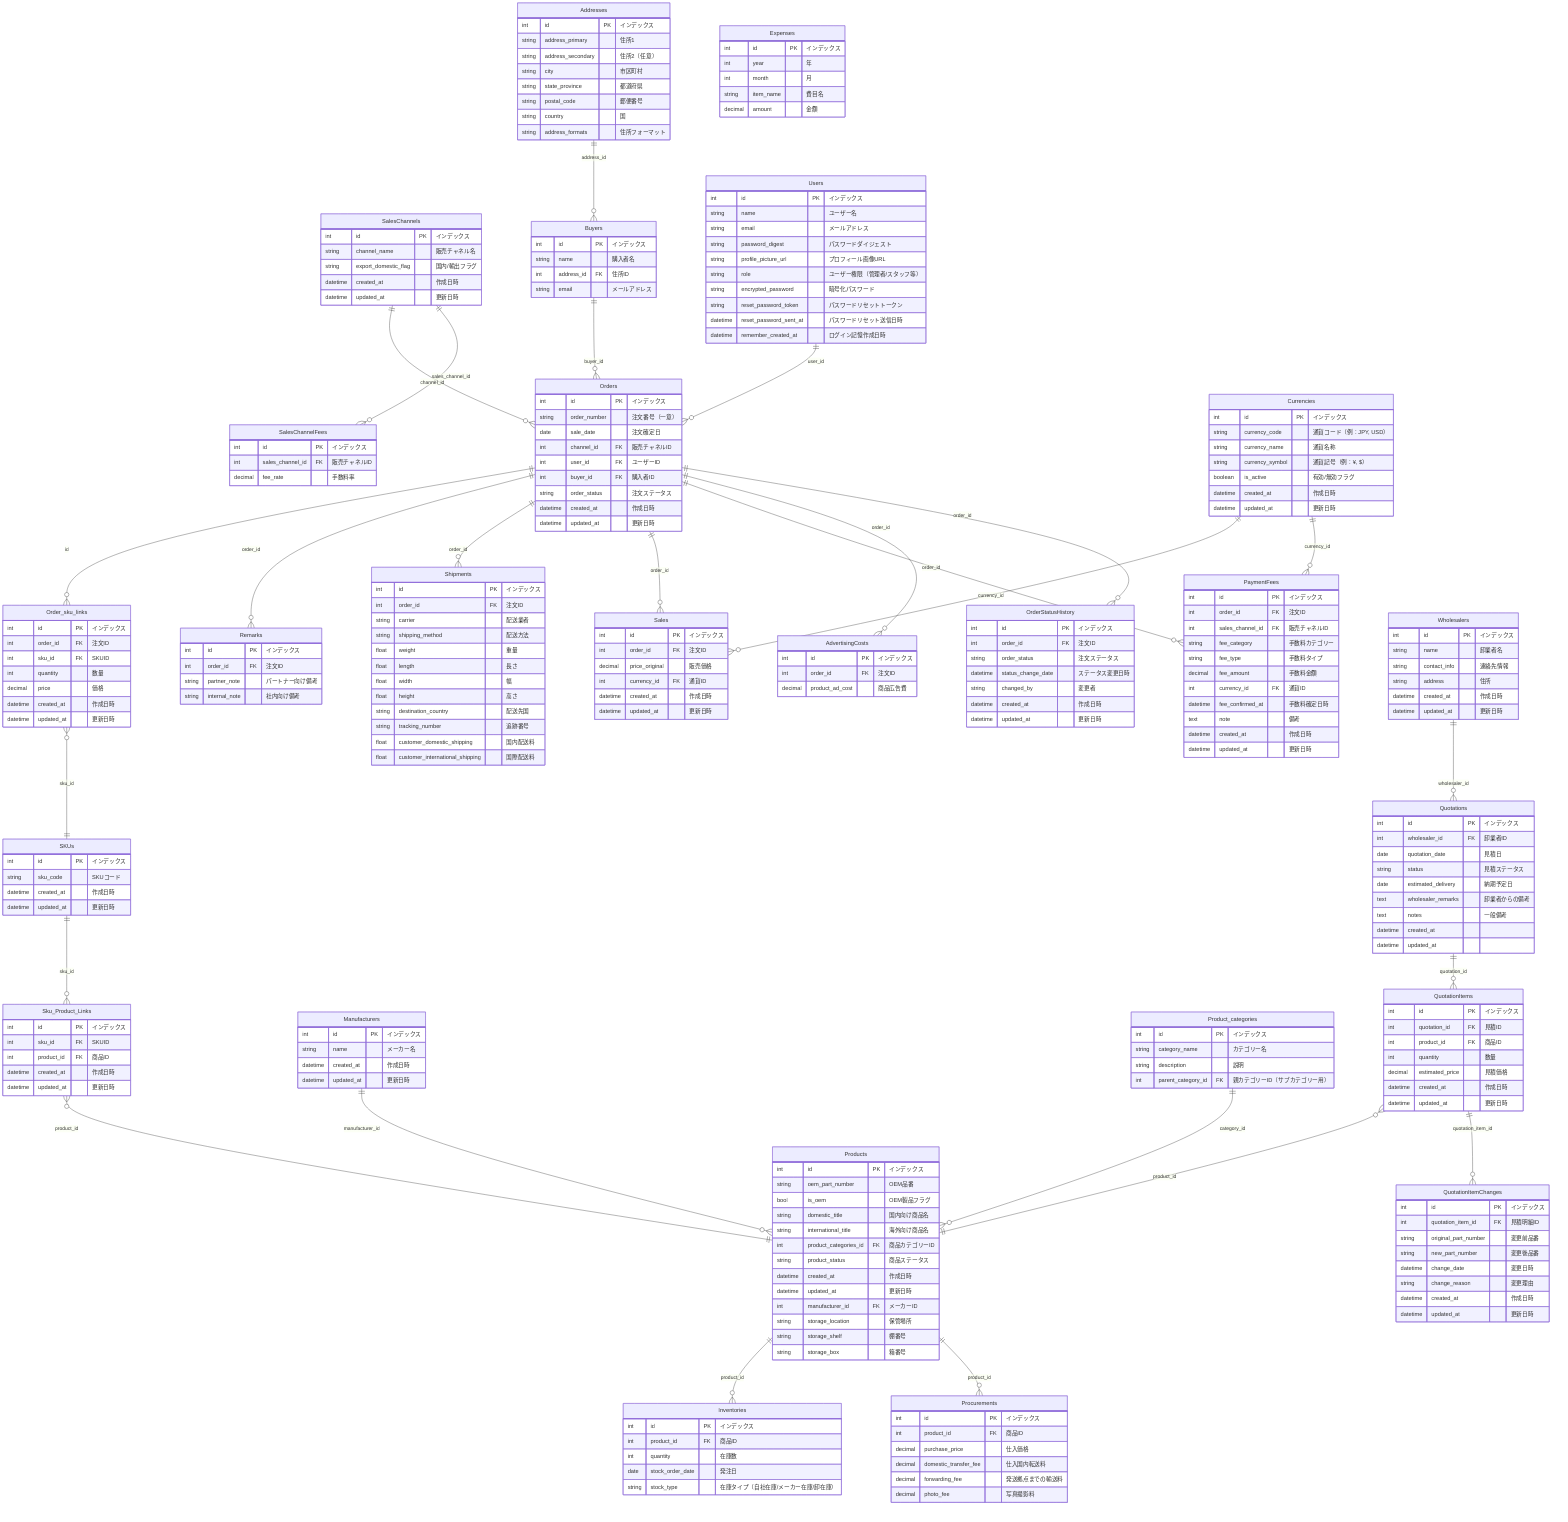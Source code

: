 erDiagram
    Orders {
        int id PK "インデックス"
        string order_number "注文番号（一意）"
        date sale_date "注文確定日"
        int channel_id FK "販売チャネルID"
        int user_id FK "ユーザーID"
        int buyer_id FK "購入者ID"
        string order_status "注文ステータス"
        datetime created_at "作成日時"
        datetime updated_at "更新日時"
    }

    Order_sku_links {
        int id PK "インデックス"
        int order_id FK "注文ID"
        int sku_id FK "SKUID"
        int quantity "数量"
        decimal price "価格"
        datetime created_at "作成日時"
        datetime updated_at "更新日時"
    }

    OrderStatusHistory {
        int id PK "インデックス"
        int order_id FK "注文ID"
        string order_status "注文ステータス"
        datetime status_change_date "ステータス変更日時"
        string changed_by "変更者"
        datetime created_at "作成日時"
        datetime updated_at "更新日時"
    }

    SalesChannels {
        int id PK "インデックス"
        string channel_name "販売チャネル名"
        string export_domestic_flag "国内/輸出フラグ"
        datetime created_at "作成日時"
        datetime updated_at "更新日時"
    }

    Buyers {
        int id PK "インデックス"
        string name "購入者名"
        int address_id FK "住所ID"
        string email "メールアドレス"
    }

    Addresses {
        int id PK "インデックス"
        string address_primary "住所1"
        string address_secondary "住所2（任意）"
        string city "市区町村"
        string state_province "都道府県"
        string postal_code "郵便番号"
        string country "国"
        string address_formats "住所フォーマット"
    }

    SKUs {
        int id PK "インデックス"
        string sku_code "SKUコード"
        datetime created_at "作成日時"
        datetime updated_at "更新日時"
    }

    Sku_Product_Links {
        int id PK "インデックス"
        int sku_id FK "SKUID"
        int product_id FK "商品ID"
        datetime created_at "作成日時"
        datetime updated_at "更新日時"
    }

    Products {
        int id PK "インデックス"
        string oem_part_number "OEM品番"
        bool is_oem "OEM製品フラグ"
        string domestic_title "国内向け商品名"
        string international_title "海外向け商品名"
        int product_categories_id FK "商品カテゴリーID"
        string product_status "商品ステータス"
        datetime created_at "作成日時"
        datetime updated_at "更新日時"
        int manufacturer_id FK "メーカーID"
        string storage_location "保管場所"
        string storage_shelf "棚番号"
        string storage_box "箱番号"
    }

    Manufacturers {
        int id PK "インデックス"
        string name "メーカー名"
        datetime created_at "作成日時"
        datetime updated_at "更新日時"
    }

    Inventories {
        int id PK "インデックス"
        int product_id FK "商品ID"
        int quantity "在庫数"
        date stock_order_date "発注日"
        string stock_type "在庫タイプ（自社在庫/メーカー在庫/卸在庫）"
    }

    Product_categories {
        int id PK "インデックス"
        string category_name "カテゴリー名"
        string description "説明"
        int parent_category_id FK "親カテゴリーID（サブカテゴリー用）"
    }

    Shipments {
        int id PK "インデックス"
        int order_id FK "注文ID"
        string carrier "配送業者"
        string shipping_method "配送方法"
        float weight "重量"
        float length "長さ"
        float width "幅"
        float height "高さ"
        string destination_country "配送先国"
        string tracking_number "追跡番号"
        float customer_domestic_shipping "国内配送料"
        float customer_international_shipping "国際配送料"
    }

    Procurements {
        int id PK "インデックス"
        int product_id FK "商品ID"
        decimal purchase_price "仕入価格"
        decimal domestic_transfer_fee "仕入国内転送料"
        decimal forwarding_fee "発送拠点までの輸送料"
        decimal photo_fee "写真撮影料"
    }

    Sales {
        int id PK "インデックス"
        int order_id FK "注文ID"
        decimal price_original "販売価格"
        int currency_id FK "通貨ID"
        datetime created_at "作成日時"
        datetime updated_at "更新日時"
    }



    SalesChannelFees {
        int id PK "インデックス"
        int sales_channel_id FK "販売チャネルID"
        decimal fee_rate "手数料率"
    }

    PaymentFees {
        int id PK "インデックス"
        int order_id FK "注文ID"
        int sales_channel_id FK "販売チャネルID"
        string fee_category "手数料カテゴリー"
        string fee_type "手数料タイプ"
        decimal fee_amount "手数料金額"
        int currency_id FK "通貨ID"
        datetime fee_confirmed_at "手数料確定日時"
        text note "備考"
        datetime created_at "作成日時"
        datetime updated_at "更新日時"
    }

    Expenses {
        int id PK "インデックス"
        int year "年"
        int month "月"
        string item_name "費目名"
        decimal amount "金額"
    }

    AdvertisingCosts {
        int id PK "インデックス"
        int order_id FK "注文ID"
        decimal product_ad_cost "商品広告費"
    }

    Users {
        int id PK "インデックス"
        string name "ユーザー名"
        string email "メールアドレス"
        string password_digest "パスワードダイジェスト"
        string profile_picture_url "プロフィール画像URL"
        string role "ユーザー権限（管理者/スタッフ等）"
        string encrypted_password "暗号化パスワード"
        string reset_password_token "パスワードリセットトークン"
        datetime reset_password_sent_at "パスワードリセット送信日時"
        datetime remember_created_at "ログイン記憶作成日時"
    }

    Remarks {
        int id PK "インデックス"
        int order_id FK "注文ID"
        string partner_note "パートナー向け備考"
        string internal_note "社内向け備考"
    }

    Quotations {
        int id PK "インデックス"
        int wholesaler_id FK "卸業者ID"
        date quotation_date "見積日"
        string status "見積ステータス"
        date estimated_delivery "納期予定日"
        text wholesaler_remarks "卸業者からの備考"
        text notes "一般備考"
        datetime created_at
        datetime updated_at
    }

    Wholesalers {
        int id PK "インデックス"
        string name "卸業者名"
        string contact_info "連絡先情報"
        string address "住所"
        datetime created_at "作成日時"
        datetime updated_at "更新日時"
    }

    QuotationItems {
        int id PK "インデックス"
        int quotation_id FK "見積ID"
        int product_id FK "商品ID"
        int quantity "数量"
        decimal estimated_price "見積価格"
        datetime created_at "作成日時"
        datetime updated_at "更新日時"
    }

    QuotationItemChanges {
        int id PK "インデックス"
        int quotation_item_id FK "見積明細ID"
        string original_part_number "変更前品番"
        string new_part_number "変更後品番"
        datetime change_date "変更日時"
        string change_reason "変更理由"
        datetime created_at "作成日時"
        datetime updated_at "更新日時"
    }

    SalesChannels ||--o{ Orders : "channel_id"
    Orders ||--o{ Order_sku_links : "id"
    Order_sku_links }o--|| SKUs : "sku_id"
    Orders ||--o{ Remarks : "order_id"
    Users ||--o{ Orders : "user_id"
    Buyers ||--o{ Orders : "buyer_id"
    Addresses ||--o{ Buyers : "address_id"
    SKUs ||--o{ Sku_Product_Links : "sku_id"
    Sku_Product_Links }o--|| Products : "product_id"
    Products ||--o{  Inventories: "product_id"
    Orders ||--o{ Shipments : "order_id"
    Orders ||--o{ Sales : "order_id"
    SalesChannels ||--o{ SalesChannelFees : "sales_channel_id"
    Orders ||--o{ PaymentFees : "order_id"
    Orders ||--o{ AdvertisingCosts : "order_id"
    Product_categories ||--o{ Products : "category_id"
    Wholesalers ||--o{ Quotations : "wholesaler_id"
    Quotations ||--o{ QuotationItems : "quotation_id"
    QuotationItems }o--|| Products : "product_id"
    QuotationItems ||--o{ QuotationItemChanges : "quotation_item_id"
    Orders ||--o{ OrderStatusHistory : "order_id"
    Manufacturers ||--o{ Products : "manufacturer_id"
    Products ||--o{ Procurements : "product_id"

    Currencies {
        int id PK "インデックス"
        string currency_code "通貨コード（例：JPY, USD）"
        string currency_name "通貨名称"
        string currency_symbol "通貨記号（例：¥, $）"
        boolean is_active "有効/無効フラグ"
        datetime created_at "作成日時"
        datetime updated_at "更新日時"
    }

    Currencies ||--o{ Sales : "currency_id"
    Currencies ||--o{ PaymentFees : "currency_id"